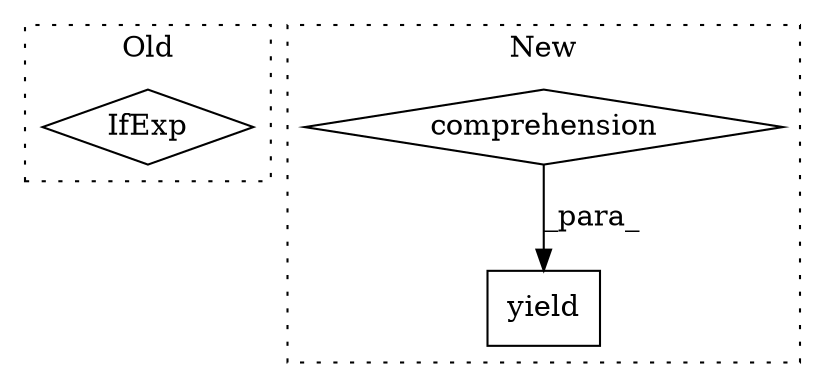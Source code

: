 digraph G {
subgraph cluster0 {
1 [label="IfExp" a="51" s="18994,19019" l="4,6" shape="diamond"];
label = "Old";
style="dotted";
}
subgraph cluster1 {
2 [label="yield" a="105" s="18619" l="6" shape="box"];
3 [label="comprehension" a="45" s="18489" l="3" shape="diamond"];
label = "New";
style="dotted";
}
3 -> 2 [label="_para_"];
}